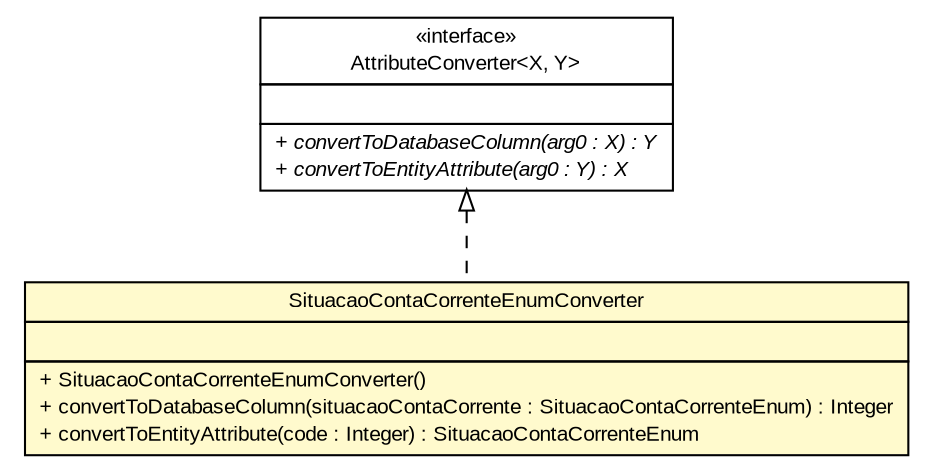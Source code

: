 #!/usr/local/bin/dot
#
# Class diagram 
# Generated by UMLGraph version R5_6 (http://www.umlgraph.org/)
#

digraph G {
	edge [fontname="arial",fontsize=10,labelfontname="arial",labelfontsize=10];
	node [fontname="arial",fontsize=10,shape=plaintext];
	nodesep=0.25;
	ranksep=0.5;
	// br.gov.to.sefaz.arr.persistence.converter.SituacaoContaCorrenteEnumConverter
	c152867 [label=<<table title="br.gov.to.sefaz.arr.persistence.converter.SituacaoContaCorrenteEnumConverter" border="0" cellborder="1" cellspacing="0" cellpadding="2" port="p" bgcolor="lemonChiffon" href="./SituacaoContaCorrenteEnumConverter.html">
		<tr><td><table border="0" cellspacing="0" cellpadding="1">
<tr><td align="center" balign="center"> SituacaoContaCorrenteEnumConverter </td></tr>
		</table></td></tr>
		<tr><td><table border="0" cellspacing="0" cellpadding="1">
<tr><td align="left" balign="left">  </td></tr>
		</table></td></tr>
		<tr><td><table border="0" cellspacing="0" cellpadding="1">
<tr><td align="left" balign="left"> + SituacaoContaCorrenteEnumConverter() </td></tr>
<tr><td align="left" balign="left"> + convertToDatabaseColumn(situacaoContaCorrente : SituacaoContaCorrenteEnum) : Integer </td></tr>
<tr><td align="left" balign="left"> + convertToEntityAttribute(code : Integer) : SituacaoContaCorrenteEnum </td></tr>
		</table></td></tr>
		</table>>, URL="./SituacaoContaCorrenteEnumConverter.html", fontname="arial", fontcolor="black", fontsize=10.0];
	//br.gov.to.sefaz.arr.persistence.converter.SituacaoContaCorrenteEnumConverter implements javax.persistence.AttributeConverter<X, Y>
	c153111:p -> c152867:p [dir=back,arrowtail=empty,style=dashed];
	// javax.persistence.AttributeConverter<X, Y>
	c153111 [label=<<table title="javax.persistence.AttributeConverter" border="0" cellborder="1" cellspacing="0" cellpadding="2" port="p" href="http://java.sun.com/j2se/1.4.2/docs/api/javax/persistence/AttributeConverter.html">
		<tr><td><table border="0" cellspacing="0" cellpadding="1">
<tr><td align="center" balign="center"> &#171;interface&#187; </td></tr>
<tr><td align="center" balign="center"> AttributeConverter&lt;X, Y&gt; </td></tr>
		</table></td></tr>
		<tr><td><table border="0" cellspacing="0" cellpadding="1">
<tr><td align="left" balign="left">  </td></tr>
		</table></td></tr>
		<tr><td><table border="0" cellspacing="0" cellpadding="1">
<tr><td align="left" balign="left"><font face="arial italic" point-size="10.0"> + convertToDatabaseColumn(arg0 : X) : Y </font></td></tr>
<tr><td align="left" balign="left"><font face="arial italic" point-size="10.0"> + convertToEntityAttribute(arg0 : Y) : X </font></td></tr>
		</table></td></tr>
		</table>>, URL="http://java.sun.com/j2se/1.4.2/docs/api/javax/persistence/AttributeConverter.html", fontname="arial", fontcolor="black", fontsize=10.0];
}


